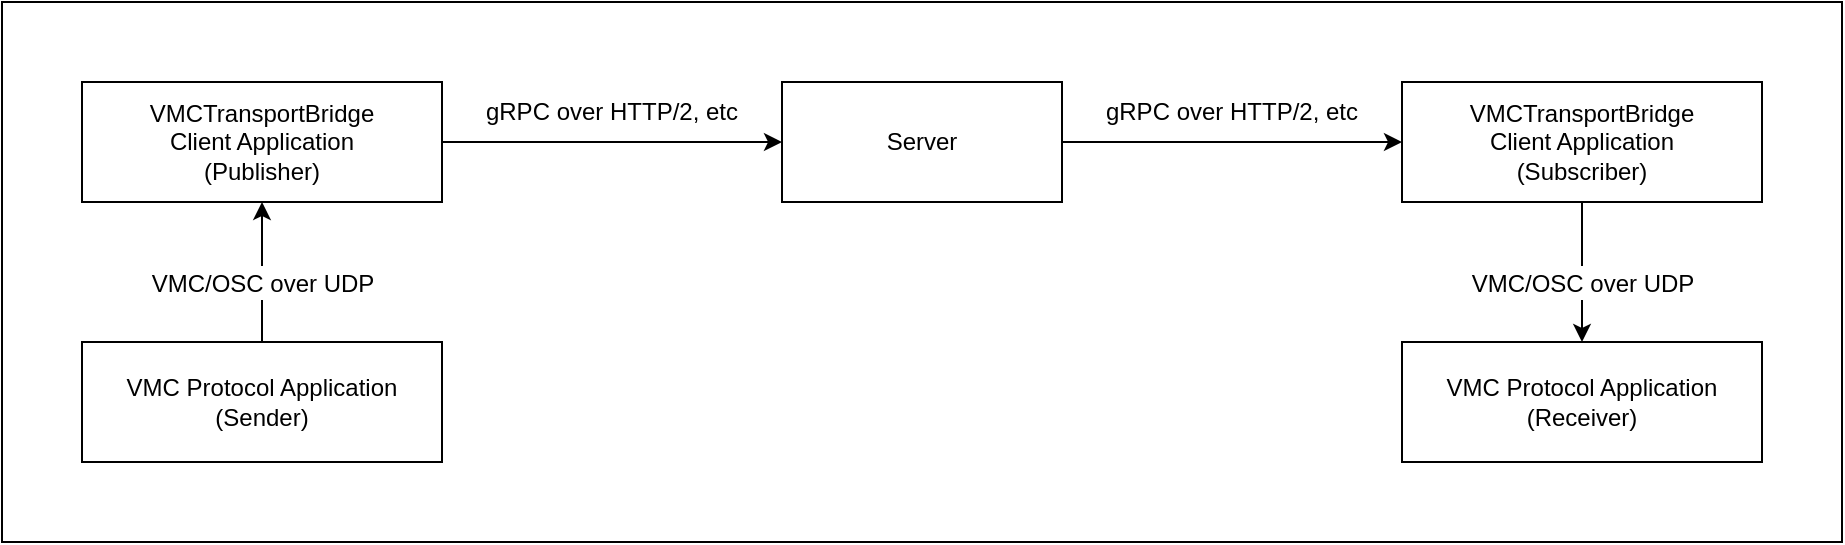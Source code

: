 <mxfile>
    <diagram id="ggP9TOXB36l3W5P0TeZ-" name="ページ1">
        <mxGraphModel dx="1035" dy="782" grid="1" gridSize="10" guides="1" tooltips="1" connect="1" arrows="1" fold="1" page="1" pageScale="1" pageWidth="827" pageHeight="1169" math="0" shadow="0">
            <root>
                <mxCell id="0"/>
                <mxCell id="1" parent="0"/>
                <mxCell id="96" value="" style="rounded=0;whiteSpace=wrap;html=1;labelBackgroundColor=default;fontSize=14;" parent="1" vertex="1">
                    <mxGeometry width="920" height="270" as="geometry"/>
                </mxCell>
                <mxCell id="74" value="VMCTransportBridge&lt;br&gt;Client Application&lt;br&gt;(Publisher)" style="rounded=0;whiteSpace=wrap;html=1;" parent="1" vertex="1">
                    <mxGeometry x="40" y="40" width="180" height="60" as="geometry"/>
                </mxCell>
                <mxCell id="75" value="" style="endArrow=classic;html=1;exitX=1;exitY=0.5;exitDx=0;exitDy=0;entryX=0;entryY=0.5;entryDx=0;entryDy=0;" parent="1" source="74" target="77" edge="1">
                    <mxGeometry width="50" height="50" relative="1" as="geometry">
                        <mxPoint x="330" y="69.86" as="sourcePoint"/>
                        <mxPoint x="440" y="70" as="targetPoint"/>
                    </mxGeometry>
                </mxCell>
                <mxCell id="76" style="edgeStyle=none;html=1;exitX=1;exitY=0.5;exitDx=0;exitDy=0;entryX=0;entryY=0.5;entryDx=0;entryDy=0;" parent="1" source="77" target="91" edge="1">
                    <mxGeometry relative="1" as="geometry">
                        <mxPoint x="680" y="70" as="targetPoint"/>
                    </mxGeometry>
                </mxCell>
                <mxCell id="77" value="Server" style="rounded=0;whiteSpace=wrap;html=1;" parent="1" vertex="1">
                    <mxGeometry x="390" y="40" width="140" height="60" as="geometry"/>
                </mxCell>
                <mxCell id="82" value="gRPC over HTTP/2, etc" style="text;html=1;strokeColor=none;fillColor=none;align=center;verticalAlign=middle;whiteSpace=wrap;rounded=0;labelBackgroundColor=default;" parent="1" vertex="1">
                    <mxGeometry x="230" y="40" width="150" height="30" as="geometry"/>
                </mxCell>
                <mxCell id="83" value="gRPC over HTTP/2, etc" style="text;html=1;strokeColor=none;fillColor=none;align=center;verticalAlign=middle;whiteSpace=wrap;rounded=0;labelBackgroundColor=default;" parent="1" vertex="1">
                    <mxGeometry x="540" y="40" width="150" height="30" as="geometry"/>
                </mxCell>
                <mxCell id="86" value="" style="endArrow=classic;html=1;fontSize=14;exitX=0.5;exitY=0;exitDx=0;exitDy=0;" parent="1" source="88" edge="1">
                    <mxGeometry relative="1" as="geometry">
                        <mxPoint x="129.6" y="140" as="sourcePoint"/>
                        <mxPoint x="130" y="100" as="targetPoint"/>
                    </mxGeometry>
                </mxCell>
                <mxCell id="87" value="&lt;span style=&quot;font-size: 12px&quot;&gt;VMC/OSC over UDP&lt;/span&gt;" style="edgeLabel;resizable=0;html=1;align=center;verticalAlign=middle;fontSize=14;" parent="86" connectable="0" vertex="1">
                    <mxGeometry relative="1" as="geometry">
                        <mxPoint y="5" as="offset"/>
                    </mxGeometry>
                </mxCell>
                <mxCell id="88" value="VMC Protocol Application&lt;br&gt;(Sender)" style="rounded=0;whiteSpace=wrap;html=1;" parent="1" vertex="1">
                    <mxGeometry x="40" y="170" width="180" height="60" as="geometry"/>
                </mxCell>
                <mxCell id="91" value="VMCTransportBridge&lt;br&gt;Client Application&lt;br&gt;(Subscriber)" style="rounded=0;whiteSpace=wrap;html=1;" parent="1" vertex="1">
                    <mxGeometry x="700" y="40" width="180" height="60" as="geometry"/>
                </mxCell>
                <mxCell id="92" value="VMC Protocol Application&lt;br&gt;(Receiver)" style="rounded=0;whiteSpace=wrap;html=1;" parent="1" vertex="1">
                    <mxGeometry x="700" y="170" width="180" height="60" as="geometry"/>
                </mxCell>
                <mxCell id="93" value="" style="endArrow=classic;html=1;fontSize=14;exitX=0.5;exitY=1;exitDx=0;exitDy=0;" parent="1" source="91" target="92" edge="1">
                    <mxGeometry relative="1" as="geometry">
                        <mxPoint x="790" y="101.88" as="sourcePoint"/>
                        <mxPoint x="840" y="150" as="targetPoint"/>
                    </mxGeometry>
                </mxCell>
                <mxCell id="94" value="&lt;span style=&quot;font-size: 12px&quot;&gt;VMC/OSC over UDP&lt;/span&gt;" style="edgeLabel;resizable=0;html=1;align=center;verticalAlign=middle;fontSize=14;" parent="93" connectable="0" vertex="1">
                    <mxGeometry relative="1" as="geometry">
                        <mxPoint y="5" as="offset"/>
                    </mxGeometry>
                </mxCell>
            </root>
        </mxGraphModel>
    </diagram>
</mxfile>